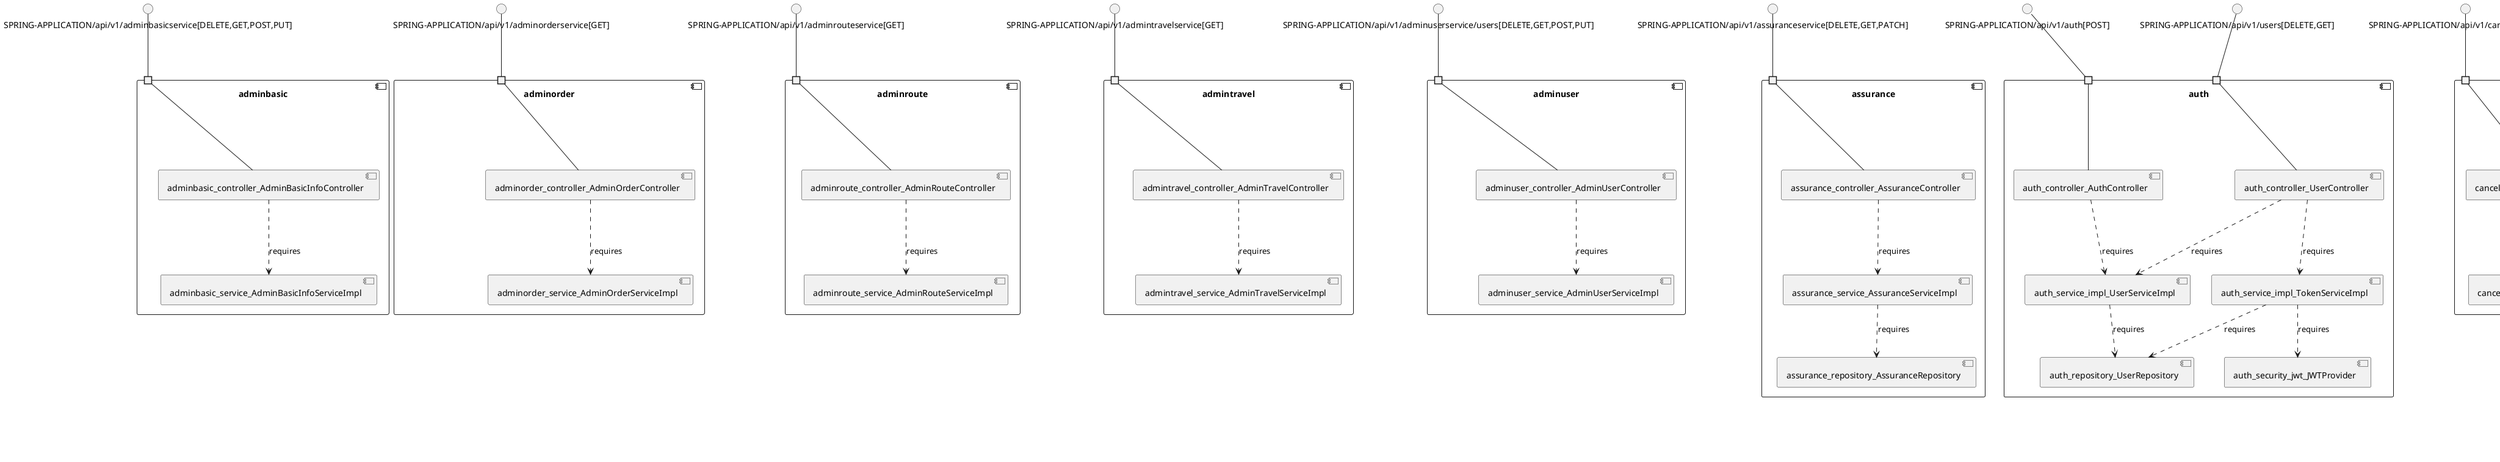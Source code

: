 @startuml
skinparam fixCircleLabelOverlapping true
skinparam componentStyle uml2
component "adminbasic\n\n\n\n\n\n" {
[adminbasic_controller_AdminBasicInfoController]
[adminbasic_service_AdminBasicInfoServiceImpl]
portin " " as adminbasic_requires_SPRING_APPLICATION_api_v1_adminbasicservice_DELETE_GET_POST_PUT_
[adminbasic_controller_AdminBasicInfoController]..>[adminbasic_service_AdminBasicInfoServiceImpl] : requires
"adminbasic_requires_SPRING_APPLICATION_api_v1_adminbasicservice_DELETE_GET_POST_PUT_"--[adminbasic_controller_AdminBasicInfoController]
}
interface "SPRING-APPLICATION/api/v1/adminbasicservice[DELETE,GET,POST,PUT]" as interface.SPRING_APPLICATION_api_v1_adminbasicservice_DELETE_GET_POST_PUT_
interface.SPRING_APPLICATION_api_v1_adminbasicservice_DELETE_GET_POST_PUT_--"adminbasic_requires_SPRING_APPLICATION_api_v1_adminbasicservice_DELETE_GET_POST_PUT_"
component "adminorder\n\n\n\n\n\n" {
[adminorder_service_AdminOrderServiceImpl]
[adminorder_controller_AdminOrderController]
portin " " as adminorder_requires_SPRING_APPLICATION_api_v1_adminorderservice_GET_
[adminorder_controller_AdminOrderController]..>[adminorder_service_AdminOrderServiceImpl] : requires
"adminorder_requires_SPRING_APPLICATION_api_v1_adminorderservice_GET_"--[adminorder_controller_AdminOrderController]
}
interface "SPRING-APPLICATION/api/v1/adminorderservice[GET]" as interface.SPRING_APPLICATION_api_v1_adminorderservice_GET_
interface.SPRING_APPLICATION_api_v1_adminorderservice_GET_--"adminorder_requires_SPRING_APPLICATION_api_v1_adminorderservice_GET_"
component "adminroute\n\n\n\n\n\n" {
[adminroute_controller_AdminRouteController]
[adminroute_service_AdminRouteServiceImpl]
portin " " as adminroute_requires_SPRING_APPLICATION_api_v1_adminrouteservice_GET_
[adminroute_controller_AdminRouteController]..>[adminroute_service_AdminRouteServiceImpl] : requires
"adminroute_requires_SPRING_APPLICATION_api_v1_adminrouteservice_GET_"--[adminroute_controller_AdminRouteController]
}
interface "SPRING-APPLICATION/api/v1/adminrouteservice[GET]" as interface.SPRING_APPLICATION_api_v1_adminrouteservice_GET_
interface.SPRING_APPLICATION_api_v1_adminrouteservice_GET_--"adminroute_requires_SPRING_APPLICATION_api_v1_adminrouteservice_GET_"
component "admintravel\n\n\n\n\n\n" {
[admintravel_controller_AdminTravelController]
[admintravel_service_AdminTravelServiceImpl]
portin " " as admintravel_requires_SPRING_APPLICATION_api_v1_admintravelservice_GET_
[admintravel_controller_AdminTravelController]..>[admintravel_service_AdminTravelServiceImpl] : requires
"admintravel_requires_SPRING_APPLICATION_api_v1_admintravelservice_GET_"--[admintravel_controller_AdminTravelController]
}
interface "SPRING-APPLICATION/api/v1/admintravelservice[GET]" as interface.SPRING_APPLICATION_api_v1_admintravelservice_GET_
interface.SPRING_APPLICATION_api_v1_admintravelservice_GET_--"admintravel_requires_SPRING_APPLICATION_api_v1_admintravelservice_GET_"
component "adminuser\n\n\n\n\n\n" {
[adminuser_controller_AdminUserController]
[adminuser_service_AdminUserServiceImpl]
portin " " as adminuser_requires_SPRING_APPLICATION_api_v1_adminuserservice_users_DELETE_GET_POST_PUT_
[adminuser_controller_AdminUserController]..>[adminuser_service_AdminUserServiceImpl] : requires
"adminuser_requires_SPRING_APPLICATION_api_v1_adminuserservice_users_DELETE_GET_POST_PUT_"--[adminuser_controller_AdminUserController]
}
interface "SPRING-APPLICATION/api/v1/adminuserservice/users[DELETE,GET,POST,PUT]" as interface.SPRING_APPLICATION_api_v1_adminuserservice_users_DELETE_GET_POST_PUT_
interface.SPRING_APPLICATION_api_v1_adminuserservice_users_DELETE_GET_POST_PUT_--"adminuser_requires_SPRING_APPLICATION_api_v1_adminuserservice_users_DELETE_GET_POST_PUT_"
component "assurance\n\n\n\n\n\n" {
[assurance_repository_AssuranceRepository]
[assurance_service_AssuranceServiceImpl]
[assurance_controller_AssuranceController]
portin " " as assurance_requires_SPRING_APPLICATION_api_v1_assuranceservice_DELETE_GET_PATCH_
[assurance_service_AssuranceServiceImpl]..>[assurance_repository_AssuranceRepository] : requires
[assurance_controller_AssuranceController]..>[assurance_service_AssuranceServiceImpl] : requires
"assurance_requires_SPRING_APPLICATION_api_v1_assuranceservice_DELETE_GET_PATCH_"--[assurance_controller_AssuranceController]
}
interface "SPRING-APPLICATION/api/v1/assuranceservice[DELETE,GET,PATCH]" as interface.SPRING_APPLICATION_api_v1_assuranceservice_DELETE_GET_PATCH_
interface.SPRING_APPLICATION_api_v1_assuranceservice_DELETE_GET_PATCH_--"assurance_requires_SPRING_APPLICATION_api_v1_assuranceservice_DELETE_GET_PATCH_"
component "auth\n\n\n\n\n\n" {
[auth_service_impl_UserServiceImpl]
[auth_repository_UserRepository]
[auth_controller_UserController]
[auth_service_impl_TokenServiceImpl]
[auth_security_jwt_JWTProvider]
[auth_controller_AuthController]
portin " " as auth_requires_SPRING_APPLICATION_api_v1_auth_POST_
portin " " as auth_requires_SPRING_APPLICATION_api_v1_users_DELETE_GET_
[auth_controller_AuthController]..>[auth_service_impl_UserServiceImpl] : requires
[auth_controller_UserController]..>[auth_service_impl_TokenServiceImpl] : requires
[auth_service_impl_TokenServiceImpl]..>[auth_security_jwt_JWTProvider] : requires
[auth_controller_UserController]..>[auth_service_impl_UserServiceImpl] : requires
[auth_service_impl_UserServiceImpl]..>[auth_repository_UserRepository] : requires
[auth_service_impl_TokenServiceImpl]..>[auth_repository_UserRepository] : requires
"auth_requires_SPRING_APPLICATION_api_v1_auth_POST_"--[auth_controller_AuthController]
"auth_requires_SPRING_APPLICATION_api_v1_users_DELETE_GET_"--[auth_controller_UserController]
}
interface "SPRING-APPLICATION/api/v1/auth[POST]" as interface.SPRING_APPLICATION_api_v1_auth_POST_
interface.SPRING_APPLICATION_api_v1_auth_POST_--"auth_requires_SPRING_APPLICATION_api_v1_auth_POST_"
interface "SPRING-APPLICATION/api/v1/users[DELETE,GET]" as interface.SPRING_APPLICATION_api_v1_users_DELETE_GET_
interface.SPRING_APPLICATION_api_v1_users_DELETE_GET_--"auth_requires_SPRING_APPLICATION_api_v1_users_DELETE_GET_"
component "cancel\n\n\n\n\n\n" {
[cancel_controller_CancelController]
[cancel_service_CancelServiceImpl]
portin " " as cancel_requires_SPRING_APPLICATION_api_v1_cancelservice_GET_
[cancel_controller_CancelController]..>[cancel_service_CancelServiceImpl] : requires
"cancel_requires_SPRING_APPLICATION_api_v1_cancelservice_GET_"--[cancel_controller_CancelController]
}
interface "SPRING-APPLICATION/api/v1/cancelservice[GET]" as interface.SPRING_APPLICATION_api_v1_cancelservice_GET_
interface.SPRING_APPLICATION_api_v1_cancelservice_GET_--"cancel_requires_SPRING_APPLICATION_api_v1_cancelservice_GET_"
component "com_trainticket\n\n\n\n\n\n" {
[com_trainticket_repository_PaymentRepository]
[com_trainticket_repository_AddMoneyRepository]
[com_trainticket_controller_PaymentController]
[com_trainticket_service_PaymentServiceImpl]
portin " " as com_trainticket_requires_SPRING_APPLICATION_api_v1_paymentservice_GET_POST_
[com_trainticket_controller_PaymentController]..>[com_trainticket_service_PaymentServiceImpl] : requires
[com_trainticket_service_PaymentServiceImpl]..>[com_trainticket_repository_PaymentRepository] : requires
[com_trainticket_service_PaymentServiceImpl]..>[com_trainticket_repository_AddMoneyRepository] : requires
"com_trainticket_requires_SPRING_APPLICATION_api_v1_paymentservice_GET_POST_"--[com_trainticket_controller_PaymentController]
}
interface "SPRING-APPLICATION/api/v1/paymentservice[GET,POST]" as interface.SPRING_APPLICATION_api_v1_paymentservice_GET_POST_
interface.SPRING_APPLICATION_api_v1_paymentservice_GET_POST_--"com_trainticket_requires_SPRING_APPLICATION_api_v1_paymentservice_GET_POST_"
component "config\n\n\n\n\n\n" {
[config_controller_ConfigController]
[config_service_ConfigServiceImpl]
[config_repository_ConfigRepository]
portin " " as config_requires_SPRING_APPLICATION_api_v1_configservice_GET_
[config_service_ConfigServiceImpl]..>[config_repository_ConfigRepository] : requires
[config_controller_ConfigController]..>[config_service_ConfigServiceImpl] : requires
"config_requires_SPRING_APPLICATION_api_v1_configservice_GET_"--[config_controller_ConfigController]
}
interface "SPRING-APPLICATION/api/v1/configservice[GET]" as interface.SPRING_APPLICATION_api_v1_configservice_GET_
interface.SPRING_APPLICATION_api_v1_configservice_GET_--"config_requires_SPRING_APPLICATION_api_v1_configservice_GET_"
component "consign\n\n\n\n\n\n" {
[consign_controller_ConsignController]
[consign_service_ConsignServiceImpl]
[consign_repository_ConsignRepository]
portin " " as consign_requires_SPRING_APPLICATION_api_v1_consignservice_GET_
[consign_controller_ConsignController]..>[consign_service_ConsignServiceImpl] : requires
[consign_service_ConsignServiceImpl]..>[consign_repository_ConsignRepository] : requires
"consign_requires_SPRING_APPLICATION_api_v1_consignservice_GET_"--[consign_controller_ConsignController]
}
interface "SPRING-APPLICATION/api/v1/consignservice[GET]" as interface.SPRING_APPLICATION_api_v1_consignservice_GET_
interface.SPRING_APPLICATION_api_v1_consignservice_GET_--"consign_requires_SPRING_APPLICATION_api_v1_consignservice_GET_"
component "consignprice\n\n\n\n\n\n" {
[consignprice_service_ConsignPriceServiceImpl]
[consignprice_repository_ConsignPriceConfigRepository]
[consignprice_controller_ConsignPriceController]
portin " " as consignprice_requires_SPRING_APPLICATION_api_v1_consignpriceservice_GET_
[consignprice_controller_ConsignPriceController]..>[consignprice_service_ConsignPriceServiceImpl] : requires
[consignprice_service_ConsignPriceServiceImpl]..>[consignprice_repository_ConsignPriceConfigRepository] : requires
"consignprice_requires_SPRING_APPLICATION_api_v1_consignpriceservice_GET_"--[consignprice_controller_ConsignPriceController]
}
interface "SPRING-APPLICATION/api/v1/consignpriceservice[GET]" as interface.SPRING_APPLICATION_api_v1_consignpriceservice_GET_
interface.SPRING_APPLICATION_api_v1_consignpriceservice_GET_--"consignprice_requires_SPRING_APPLICATION_api_v1_consignpriceservice_GET_"
component "contacts\n\n\n\n\n\n" {
[contacts_controller_ContactsController]
[contacts_repository_ContactsRepository]
[contacts_service_ContactsServiceImpl]
portin " " as contacts_requires_SPRING_APPLICATION_api_v1_contactservice_DELETE_GET_POST_PUT_
[contacts_service_ContactsServiceImpl]..>[contacts_repository_ContactsRepository] : requires
[contacts_controller_ContactsController]..>[contacts_service_ContactsServiceImpl] : requires
"contacts_requires_SPRING_APPLICATION_api_v1_contactservice_DELETE_GET_POST_PUT_"--[contacts_controller_ContactsController]
}
interface "SPRING-APPLICATION/api/v1/contactservice[DELETE,GET,POST,PUT]" as interface.SPRING_APPLICATION_api_v1_contactservice_DELETE_GET_POST_PUT_
interface.SPRING_APPLICATION_api_v1_contactservice_DELETE_GET_POST_PUT_--"contacts_requires_SPRING_APPLICATION_api_v1_contactservice_DELETE_GET_POST_PUT_"
component "execute\n\n\n\n\n\n" {
[execute_controller_ExecuteControlller]
[execute_serivce_ExecuteServiceImpl]
portin " " as execute_requires_SPRING_APPLICATION_api_v1_executeservice_GET_
[execute_controller_ExecuteControlller]..>[execute_serivce_ExecuteServiceImpl] : requires
"execute_requires_SPRING_APPLICATION_api_v1_executeservice_GET_"--[execute_controller_ExecuteControlller]
}
interface "SPRING-APPLICATION/api/v1/executeservice[GET]" as interface.SPRING_APPLICATION_api_v1_executeservice_GET_
interface.SPRING_APPLICATION_api_v1_executeservice_GET_--"execute_requires_SPRING_APPLICATION_api_v1_executeservice_GET_"
component "fdse_microservice\n\n\n\n\n\n" {
[fdse_microservice_controller_BasicController]
[fdse_microservice_service_BasicServiceImpl]
portin " " as fdse_microservice_requires_SPRING_APPLICATION_api_v1_basicservice_GET_
[fdse_microservice_controller_BasicController]..>[fdse_microservice_service_BasicServiceImpl] : requires
"fdse_microservice_requires_SPRING_APPLICATION_api_v1_basicservice_GET_"--[fdse_microservice_controller_BasicController]
}
interface "SPRING-APPLICATION/api/v1/basicservice[GET]" as interface.SPRING_APPLICATION_api_v1_basicservice_GET_
interface.SPRING_APPLICATION_api_v1_basicservice_GET_--"fdse_microservice_requires_SPRING_APPLICATION_api_v1_basicservice_GET_"
component "fdse_microservice 2\n\n\n\n\n\n" {
[fdse_microservice_service_StationServiceImpl]
[fdse_microservice_controller_StationController]
[fdse_microservice_repository_StationRepository]
portin " " as fdse_microservice_2_requires_SPRING_APPLICATION_api_v1_stationservice_GET_
[fdse_microservice_service_StationServiceImpl]..>[fdse_microservice_repository_StationRepository] : requires
[fdse_microservice_controller_StationController]..>[fdse_microservice_service_StationServiceImpl] : requires
"fdse_microservice_2_requires_SPRING_APPLICATION_api_v1_stationservice_GET_"--[fdse_microservice_controller_StationController]
}
interface "SPRING-APPLICATION/api/v1/stationservice[GET]" as interface.SPRING_APPLICATION_api_v1_stationservice_GET_
interface.SPRING_APPLICATION_api_v1_stationservice_GET_--"fdse_microservice_2_requires_SPRING_APPLICATION_api_v1_stationservice_GET_"
component "food\n\n\n\n\n\n" {
[food_controller_StationFoodController]
[food_service_StationFoodServiceImpl]
[food_repository_StationFoodRepository]
portin " " as food_requires_SPRING_APPLICATION_api_v1_stationfoodservice_GET_
[food_service_StationFoodServiceImpl]..>[food_repository_StationFoodRepository] : requires
[food_controller_StationFoodController]..>[food_service_StationFoodServiceImpl] : requires
"food_requires_SPRING_APPLICATION_api_v1_stationfoodservice_GET_"--[food_controller_StationFoodController]
}
interface "SPRING-APPLICATION/api/v1/stationfoodservice[GET]" as interface.SPRING_APPLICATION_api_v1_stationfoodservice_GET_
interface.SPRING_APPLICATION_api_v1_stationfoodservice_GET_--"food_requires_SPRING_APPLICATION_api_v1_stationfoodservice_GET_"
component "food_delivery\n\n\n\n\n\n" {
[food_delivery_repository_FoodDeliveryOrderRepository]
[food_delivery_service_FoodDeliveryServiceImpl]
[food_delivery_controller_FoodDeliveryController]
portin " " as food_delivery_requires_SPRING_APPLICATION_api_v1_fooddeliveryservice_GET_
[food_delivery_service_FoodDeliveryServiceImpl]..>[food_delivery_repository_FoodDeliveryOrderRepository] : requires
[food_delivery_controller_FoodDeliveryController]..>[food_delivery_service_FoodDeliveryServiceImpl] : requires
"food_delivery_requires_SPRING_APPLICATION_api_v1_fooddeliveryservice_GET_"--[food_delivery_controller_FoodDeliveryController]
}
interface "SPRING-APPLICATION/api/v1/fooddeliveryservice[GET]" as interface.SPRING_APPLICATION_api_v1_fooddeliveryservice_GET_
interface.SPRING_APPLICATION_api_v1_fooddeliveryservice_GET_--"food_delivery_requires_SPRING_APPLICATION_api_v1_fooddeliveryservice_GET_"
component "foodsearch\n\n\n\n\n\n" {
[foodsearch_controller_FoodController]
[foodsearch_repository_FoodOrderRepository]
[foodsearch_mq_RabbitSend]
[foodsearch_service_FoodServiceImpl]
portin " " as foodsearch_requires_SPRING_APPLICATION_api_v1_foodservice_DELETE_GET_POST_PUT_
[foodsearch_service_FoodServiceImpl]..>[foodsearch_mq_RabbitSend] : requires
[foodsearch_service_FoodServiceImpl]..>[foodsearch_repository_FoodOrderRepository] : requires
[foodsearch_controller_FoodController]..>[foodsearch_mq_RabbitSend] : requires
[foodsearch_controller_FoodController]..>[foodsearch_service_FoodServiceImpl] : requires
"foodsearch_requires_SPRING_APPLICATION_api_v1_foodservice_DELETE_GET_POST_PUT_"--[foodsearch_controller_FoodController]
}
interface "SPRING-APPLICATION/api/v1/foodservice[DELETE,GET,POST,PUT]" as interface.SPRING_APPLICATION_api_v1_foodservice_DELETE_GET_POST_PUT_
interface.SPRING_APPLICATION_api_v1_foodservice_DELETE_GET_POST_PUT_--"foodsearch_requires_SPRING_APPLICATION_api_v1_foodservice_DELETE_GET_POST_PUT_"
component "inside_payment\n\n\n\n\n\n" {
[inside_payment_repository_PaymentRepository]
[inside_payment_service_InsidePaymentServiceImpl]
[inside_payment_controller_InsidePaymentController]
[inside_payment_repository_AddMoneyRepository]
portin " " as inside_payment_requires_SPRING_APPLICATION_api_v1_inside_pay_service_GET_
[inside_payment_service_InsidePaymentServiceImpl]..>[inside_payment_repository_PaymentRepository] : requires
[inside_payment_service_InsidePaymentServiceImpl]..>[inside_payment_repository_AddMoneyRepository] : requires
[inside_payment_controller_InsidePaymentController]..>[inside_payment_service_InsidePaymentServiceImpl] : requires
"inside_payment_requires_SPRING_APPLICATION_api_v1_inside_pay_service_GET_"--[inside_payment_controller_InsidePaymentController]
}
interface "SPRING-APPLICATION/api/v1/inside_pay_service[GET]" as interface.SPRING_APPLICATION_api_v1_inside_pay_service_GET_
interface.SPRING_APPLICATION_api_v1_inside_pay_service_GET_--"inside_payment_requires_SPRING_APPLICATION_api_v1_inside_pay_service_GET_"
component "notification\n\n\n\n\n\n" {
[notification_controller_NotificationController]
[notification_service_MailService]
[notification_mq_RabbitSend]
[notification_service_NotificationServiceImpl]
portin " " as notification_requires_SPRING_APPLICATION_api_v1_notifyservice_GET_
[notification_controller_NotificationController]..>[notification_service_NotificationServiceImpl] : requires
[notification_service_NotificationServiceImpl]..>[notification_service_MailService] : requires
[notification_controller_NotificationController]..>[notification_mq_RabbitSend] : requires
"notification_requires_SPRING_APPLICATION_api_v1_notifyservice_GET_"--[notification_controller_NotificationController]
}
interface "SPRING-APPLICATION/api/v1/notifyservice[GET]" as interface.SPRING_APPLICATION_api_v1_notifyservice_GET_
interface.SPRING_APPLICATION_api_v1_notifyservice_GET_--"notification_requires_SPRING_APPLICATION_api_v1_notifyservice_GET_"
component "order\n\n\n\n\n\n" {
[order_service_OrderServiceImpl]
[order_repository_OrderRepository]
[order_controller_OrderController]
portin " " as order_requires_SPRING_APPLICATION_api_v1_orderservice_DELETE_GET_POST_PUT_
[order_controller_OrderController]..>[order_service_OrderServiceImpl] : requires
[order_service_OrderServiceImpl]..>[order_repository_OrderRepository] : requires
"order_requires_SPRING_APPLICATION_api_v1_orderservice_DELETE_GET_POST_PUT_"--[order_controller_OrderController]
}
interface "SPRING-APPLICATION/api/v1/orderservice[DELETE,GET,POST,PUT]" as interface.SPRING_APPLICATION_api_v1_orderservice_DELETE_GET_POST_PUT_
interface.SPRING_APPLICATION_api_v1_orderservice_DELETE_GET_POST_PUT_--"order_requires_SPRING_APPLICATION_api_v1_orderservice_DELETE_GET_POST_PUT_"
component "other\n\n\n\n\n\n" {
[other_service_OrderOtherServiceImpl]
[other_controller_OrderOtherController]
[other_repository_OrderOtherRepository]
portin " " as other_requires_SPRING_APPLICATION_api_v1_orderOtherService_DELETE_GET_POST_PUT_
[other_service_OrderOtherServiceImpl]..>[other_repository_OrderOtherRepository] : requires
[other_controller_OrderOtherController]..>[other_service_OrderOtherServiceImpl] : requires
"other_requires_SPRING_APPLICATION_api_v1_orderOtherService_DELETE_GET_POST_PUT_"--[other_controller_OrderOtherController]
}
interface "SPRING-APPLICATION/api/v1/orderOtherService[DELETE,GET,POST,PUT]" as interface.SPRING_APPLICATION_api_v1_orderOtherService_DELETE_GET_POST_PUT_
interface.SPRING_APPLICATION_api_v1_orderOtherService_DELETE_GET_POST_PUT_--"other_requires_SPRING_APPLICATION_api_v1_orderOtherService_DELETE_GET_POST_PUT_"
component "plan\n\n\n\n\n\n" {
[plan_service_RoutePlanServiceImpl]
[plan_controller_RoutePlanController]
portin " " as plan_requires_SPRING_APPLICATION_api_v1_routeplanservice_GET_
[plan_controller_RoutePlanController]..>[plan_service_RoutePlanServiceImpl] : requires
"plan_requires_SPRING_APPLICATION_api_v1_routeplanservice_GET_"--[plan_controller_RoutePlanController]
}
interface "SPRING-APPLICATION/api/v1/routeplanservice[GET]" as interface.SPRING_APPLICATION_api_v1_routeplanservice_GET_
interface.SPRING_APPLICATION_api_v1_routeplanservice_GET_--"plan_requires_SPRING_APPLICATION_api_v1_routeplanservice_GET_"
component "preserve\n\n\n\n\n\n" {
[preserve_service_PreserveServiceImpl]
[preserve_mq_RabbitSend]
[preserve_controller_PreserveController]
portin " " as preserve_requires_SPRING_APPLICATION_api_v1_preserveservice_GET_
[preserve_controller_PreserveController]..>[preserve_service_PreserveServiceImpl] : requires
[preserve_service_PreserveServiceImpl]..>[preserve_mq_RabbitSend] : requires
"preserve_requires_SPRING_APPLICATION_api_v1_preserveservice_GET_"--[preserve_controller_PreserveController]
}
interface "SPRING-APPLICATION/api/v1/preserveservice[GET]" as interface.SPRING_APPLICATION_api_v1_preserveservice_GET_
interface.SPRING_APPLICATION_api_v1_preserveservice_GET_--"preserve_requires_SPRING_APPLICATION_api_v1_preserveservice_GET_"
component "preserveOther\n\n\n\n\n\n" {
[preserveOther_service_PreserveOtherServiceImpl]
[preserveOther_controller_PreserveOtherController]
[preserveOther_mq_RabbitSend]
portin " " as preserveOther_requires_SPRING_APPLICATION_api_v1_preserveotherservice_GET_
[preserveOther_controller_PreserveOtherController]..>[preserveOther_service_PreserveOtherServiceImpl] : requires
[preserveOther_service_PreserveOtherServiceImpl]..>[preserveOther_mq_RabbitSend] : requires
"preserveOther_requires_SPRING_APPLICATION_api_v1_preserveotherservice_GET_"--[preserveOther_controller_PreserveOtherController]
}
interface "SPRING-APPLICATION/api/v1/preserveotherservice[GET]" as interface.SPRING_APPLICATION_api_v1_preserveotherservice_GET_
interface.SPRING_APPLICATION_api_v1_preserveotherservice_GET_--"preserveOther_requires_SPRING_APPLICATION_api_v1_preserveotherservice_GET_"
component "price\n\n\n\n\n\n" {
[price_service_PriceServiceImpl]
[price_repository_PriceConfigRepository]
[price_controller_PriceController]
portin " " as price_requires_SPRING_APPLICATION_api_v1_priceservice_GET_
[price_controller_PriceController]..>[price_service_PriceServiceImpl] : requires
[price_service_PriceServiceImpl]..>[price_repository_PriceConfigRepository] : requires
"price_requires_SPRING_APPLICATION_api_v1_priceservice_GET_"--[price_controller_PriceController]
}
interface "SPRING-APPLICATION/api/v1/priceservice[GET]" as interface.SPRING_APPLICATION_api_v1_priceservice_GET_
interface.SPRING_APPLICATION_api_v1_priceservice_GET_--"price_requires_SPRING_APPLICATION_api_v1_priceservice_GET_"
component "rebook\n\n\n\n\n\n" {
[rebook_controller_RebookController]
[rebook_service_RebookServiceImpl]
portin " " as rebook_requires_SPRING_APPLICATION_api_v1_rebookservice_GET_
[rebook_controller_RebookController]..>[rebook_service_RebookServiceImpl] : requires
"rebook_requires_SPRING_APPLICATION_api_v1_rebookservice_GET_"--[rebook_controller_RebookController]
}
interface "SPRING-APPLICATION/api/v1/rebookservice[GET]" as interface.SPRING_APPLICATION_api_v1_rebookservice_GET_
interface.SPRING_APPLICATION_api_v1_rebookservice_GET_--"rebook_requires_SPRING_APPLICATION_api_v1_rebookservice_GET_"
component "route\n\n\n\n\n\n" {
[route_repository_RouteRepository]
[route_controller_RouteController]
[route_service_RouteServiceImpl]
portin " " as route_requires_SPRING_APPLICATION_api_v1_routeservice_DELETE_GET_POST_
[route_controller_RouteController]..>[route_service_RouteServiceImpl] : requires
[route_service_RouteServiceImpl]..>[route_repository_RouteRepository] : requires
"route_requires_SPRING_APPLICATION_api_v1_routeservice_DELETE_GET_POST_"--[route_controller_RouteController]
}
interface "SPRING-APPLICATION/api/v1/routeservice[DELETE,GET,POST]" as interface.SPRING_APPLICATION_api_v1_routeservice_DELETE_GET_POST_
interface.SPRING_APPLICATION_api_v1_routeservice_DELETE_GET_POST_--"route_requires_SPRING_APPLICATION_api_v1_routeservice_DELETE_GET_POST_"
component "seat\n\n\n\n\n\n" {
[seat_service_SeatServiceImpl]
[seat_controller_SeatController]
portin " " as seat_requires_SPRING_APPLICATION_api_v1_seatservice_GET_
[seat_controller_SeatController]..>[seat_service_SeatServiceImpl] : requires
"seat_requires_SPRING_APPLICATION_api_v1_seatservice_GET_"--[seat_controller_SeatController]
}
interface "SPRING-APPLICATION/api/v1/seatservice[GET]" as interface.SPRING_APPLICATION_api_v1_seatservice_GET_
interface.SPRING_APPLICATION_api_v1_seatservice_GET_--"seat_requires_SPRING_APPLICATION_api_v1_seatservice_GET_"
component "security\n\n\n\n\n\n" {
[security_repository_SecurityRepository]
[security_service_SecurityServiceImpl]
[security_controller_SecurityController]
portin " " as security_requires_SPRING_APPLICATION_api_v1_securityservice_DELETE_GET_POST_PUT_
[security_service_SecurityServiceImpl]..>[security_repository_SecurityRepository] : requires
[security_controller_SecurityController]..>[security_service_SecurityServiceImpl] : requires
"security_requires_SPRING_APPLICATION_api_v1_securityservice_DELETE_GET_POST_PUT_"--[security_controller_SecurityController]
}
interface "SPRING-APPLICATION/api/v1/securityservice[DELETE,GET,POST,PUT]" as interface.SPRING_APPLICATION_api_v1_securityservice_DELETE_GET_POST_PUT_
interface.SPRING_APPLICATION_api_v1_securityservice_DELETE_GET_POST_PUT_--"security_requires_SPRING_APPLICATION_api_v1_securityservice_DELETE_GET_POST_PUT_"
component "train\n\n\n\n\n\n" {
[train_service_TrainServiceImpl]
[train_controller_TrainController]
[train_repository_TrainTypeRepository]
portin " " as train_requires_SPRING_APPLICATION_api_v1_trainservice_GET_
[train_controller_TrainController]..>[train_service_TrainServiceImpl] : requires
[train_service_TrainServiceImpl]..>[train_repository_TrainTypeRepository] : requires
"train_requires_SPRING_APPLICATION_api_v1_trainservice_GET_"--[train_controller_TrainController]
}
interface "SPRING-APPLICATION/api/v1/trainservice[GET]" as interface.SPRING_APPLICATION_api_v1_trainservice_GET_
interface.SPRING_APPLICATION_api_v1_trainservice_GET_--"train_requires_SPRING_APPLICATION_api_v1_trainservice_GET_"
component "trainFood\n\n\n\n\n\n" {
[trainFood_service_TrainFoodServiceImpl]
[trainFood_repository_TrainFoodRepository]
[trainFood_controller_TrainFoodController]
portin " " as trainFood_requires_SPRING_APPLICATION_api_v1_trainfoodservice_GET_
[trainFood_service_TrainFoodServiceImpl]..>[trainFood_repository_TrainFoodRepository] : requires
[trainFood_controller_TrainFoodController]..>[trainFood_service_TrainFoodServiceImpl] : requires
"trainFood_requires_SPRING_APPLICATION_api_v1_trainfoodservice_GET_"--[trainFood_controller_TrainFoodController]
}
interface "SPRING-APPLICATION/api/v1/trainfoodservice[GET]" as interface.SPRING_APPLICATION_api_v1_trainfoodservice_GET_
interface.SPRING_APPLICATION_api_v1_trainfoodservice_GET_--"trainFood_requires_SPRING_APPLICATION_api_v1_trainfoodservice_GET_"
component "travel2\n\n\n\n\n\n" {
[travel2_repository_TripRepository]
[travel_repository_TripRepository]
[travel2_controller_Travel2Controller]
[travel2_service_TravelServiceImpl]
[travel_controller_TravelController]
[travel_service_TravelServiceImpl]
portin " " as travel2_requires_SPRING_APPLICATION_api_v1_travel2service_GET_
portin " " as travel2_requires_SPRING_APPLICATION_api_v1_travelservice_GET_
[travel_controller_TravelController]..>[travel_service_TravelServiceImpl] : requires
[travel_service_TravelServiceImpl]..>[travel_repository_TripRepository] : requires
[travel2_controller_Travel2Controller]..>[travel2_service_TravelServiceImpl] : requires
[travel2_service_TravelServiceImpl]..>[travel2_repository_TripRepository] : requires
"travel2_requires_SPRING_APPLICATION_api_v1_travelservice_GET_"--[travel_controller_TravelController]
"travel2_requires_SPRING_APPLICATION_api_v1_travel2service_GET_"--[travel2_controller_Travel2Controller]
}
interface "SPRING-APPLICATION/api/v1/travel2service[GET]" as interface.SPRING_APPLICATION_api_v1_travel2service_GET_
interface.SPRING_APPLICATION_api_v1_travel2service_GET_--"travel2_requires_SPRING_APPLICATION_api_v1_travel2service_GET_"
interface "SPRING-APPLICATION/api/v1/travelservice[GET]" as interface.SPRING_APPLICATION_api_v1_travelservice_GET_
interface.SPRING_APPLICATION_api_v1_travelservice_GET_--"travel2_requires_SPRING_APPLICATION_api_v1_travelservice_GET_"
component "travelplan\n\n\n\n\n\n" {
[travelplan_service_TravelPlanServiceImpl]
[travelplan_controller_TravelPlanController]
portin " " as travelplan_requires_SPRING_APPLICATION_api_v1_travelplanservice_GET_
[travelplan_controller_TravelPlanController]..>[travelplan_service_TravelPlanServiceImpl] : requires
"travelplan_requires_SPRING_APPLICATION_api_v1_travelplanservice_GET_"--[travelplan_controller_TravelPlanController]
}
interface "SPRING-APPLICATION/api/v1/travelplanservice[GET]" as interface.SPRING_APPLICATION_api_v1_travelplanservice_GET_
interface.SPRING_APPLICATION_api_v1_travelplanservice_GET_--"travelplan_requires_SPRING_APPLICATION_api_v1_travelplanservice_GET_"
component "verifycode\n\n\n\n\n\n" {
[verifycode_service_impl_VerifyCodeServiceImpl]
[verifycode_controller_VerifyCodeController]
portin " " as verifycode_requires_SPRING_APPLICATION_api_v1_verifycode_GET_
[verifycode_controller_VerifyCodeController]..>[verifycode_service_impl_VerifyCodeServiceImpl] : requires
"verifycode_requires_SPRING_APPLICATION_api_v1_verifycode_GET_"--[verifycode_controller_VerifyCodeController]
}
interface "SPRING-APPLICATION/api/v1/verifycode[GET]" as interface.SPRING_APPLICATION_api_v1_verifycode_GET_
interface.SPRING_APPLICATION_api_v1_verifycode_GET_--"verifycode_requires_SPRING_APPLICATION_api_v1_verifycode_GET_"
component "waitorder\n\n\n\n\n\n" {
[waitorder_service_Impl_WaitListOrderServiceImpl]
[waitorder_controller_WaitListOrderController]
[waitorder_repository_WaitListOrderRepository]
portin " " as waitorder_requires_SPRING_APPLICATION_api_v1_waitorderservice_GET_POST_
[waitorder_controller_WaitListOrderController]..>[waitorder_service_Impl_WaitListOrderServiceImpl] : requires
[waitorder_service_Impl_WaitListOrderServiceImpl]..>[waitorder_repository_WaitListOrderRepository] : requires
"waitorder_requires_SPRING_APPLICATION_api_v1_waitorderservice_GET_POST_"--[waitorder_controller_WaitListOrderController]
}
interface "SPRING-APPLICATION/api/v1/waitorderservice[GET,POST]" as interface.SPRING_APPLICATION_api_v1_waitorderservice_GET_POST_
interface.SPRING_APPLICATION_api_v1_waitorderservice_GET_POST_--"waitorder_requires_SPRING_APPLICATION_api_v1_waitorderservice_GET_POST_"
interface "adminbasic_service_DiscoveryClient" as interface.adminbasic_service_DiscoveryClient
interface.adminbasic_service_DiscoveryClient--[adminbasic_service_DiscoveryClient_Provider]
interface "adminbasic_service_RestTemplate" as interface.adminbasic_service_RestTemplate
interface.adminbasic_service_RestTemplate--[adminbasic_service_RestTemplate_Provider]
interface "adminorder_service_DiscoveryClient" as interface.adminorder_service_DiscoveryClient
interface.adminorder_service_DiscoveryClient--[adminorder_service_DiscoveryClient_Provider]
interface "adminorder_service_RestTemplate" as interface.adminorder_service_RestTemplate
interface.adminorder_service_RestTemplate--[adminorder_service_RestTemplate_Provider]
interface "adminroute_service_DiscoveryClient" as interface.adminroute_service_DiscoveryClient
interface.adminroute_service_DiscoveryClient--[adminroute_service_DiscoveryClient_Provider]
interface "adminroute_service_RestTemplate" as interface.adminroute_service_RestTemplate
interface.adminroute_service_RestTemplate--[adminroute_service_RestTemplate_Provider]
interface "admintravel_service_DiscoveryClient" as interface.admintravel_service_DiscoveryClient
interface.admintravel_service_DiscoveryClient--[admintravel_service_DiscoveryClient_Provider]
interface "admintravel_service_RestTemplate" as interface.admintravel_service_RestTemplate
interface.admintravel_service_RestTemplate--[admintravel_service_RestTemplate_Provider]
interface "adminuser_service_DiscoveryClient" as interface.adminuser_service_DiscoveryClient
interface.adminuser_service_DiscoveryClient--[adminuser_service_DiscoveryClient_Provider]
interface "adminuser_service_RestTemplate" as interface.adminuser_service_RestTemplate
interface.adminuser_service_RestTemplate--[adminuser_service_RestTemplate_Provider]
interface "auth_service_impl_AuthenticationManager" as interface.auth_service_impl_AuthenticationManager
interface.auth_service_impl_AuthenticationManager--[auth_service_impl_AuthenticationManager_Provider]
interface "auth_service_impl_DiscoveryClient" as interface.auth_service_impl_DiscoveryClient
interface.auth_service_impl_DiscoveryClient--[auth_service_impl_DiscoveryClient_Provider]
interface "auth_service_impl_PasswordEncoder" as interface.auth_service_impl_PasswordEncoder
interface.auth_service_impl_PasswordEncoder--[auth_service_impl_PasswordEncoder_Provider]
interface "auth_service_impl_RestTemplate" as interface.auth_service_impl_RestTemplate
interface.auth_service_impl_RestTemplate--[auth_service_impl_RestTemplate_Provider]
interface "cancel_service_DiscoveryClient" as interface.cancel_service_DiscoveryClient
interface.cancel_service_DiscoveryClient--[cancel_service_DiscoveryClient_Provider]
interface "cancel_service_RestTemplate" as interface.cancel_service_RestTemplate
interface.cancel_service_RestTemplate--[cancel_service_RestTemplate_Provider]
interface "consign_service_DiscoveryClient" as interface.consign_service_DiscoveryClient
interface.consign_service_DiscoveryClient--[consign_service_DiscoveryClient_Provider]
interface "consign_service_RestTemplate" as interface.consign_service_RestTemplate
interface.consign_service_RestTemplate--[consign_service_RestTemplate_Provider]
interface "execute_serivce_DiscoveryClient" as interface.execute_serivce_DiscoveryClient
interface.execute_serivce_DiscoveryClient--[execute_serivce_DiscoveryClient_Provider]
interface "execute_serivce_RestTemplate" as interface.execute_serivce_RestTemplate
interface.execute_serivce_RestTemplate--[execute_serivce_RestTemplate_Provider]
interface "fdse_microservice_service_DiscoveryClient" as interface.fdse_microservice_service_DiscoveryClient
interface.fdse_microservice_service_DiscoveryClient--[fdse_microservice_service_DiscoveryClient_Provider]
interface "fdse_microservice_service_RestTemplate" as interface.fdse_microservice_service_RestTemplate
interface.fdse_microservice_service_RestTemplate--[fdse_microservice_service_RestTemplate_Provider]
interface "food_delivery_service_DiscoveryClient" as interface.food_delivery_service_DiscoveryClient
interface.food_delivery_service_DiscoveryClient--[food_delivery_service_DiscoveryClient_Provider]
interface "food_delivery_service_RestTemplate" as interface.food_delivery_service_RestTemplate
interface.food_delivery_service_RestTemplate--[food_delivery_service_RestTemplate_Provider]
interface "foodsearch_service_DiscoveryClient" as interface.foodsearch_service_DiscoveryClient
interface.foodsearch_service_DiscoveryClient--[foodsearch_service_DiscoveryClient_Provider]
interface "foodsearch_service_RestTemplate" as interface.foodsearch_service_RestTemplate
interface.foodsearch_service_RestTemplate--[foodsearch_service_RestTemplate_Provider]
interface "inside_payment_service_RestTemplate" as interface.inside_payment_service_RestTemplate
interface.inside_payment_service_RestTemplate--[inside_payment_service_RestTemplate_Provider]
interface "notification_service_Configuration" as interface.notification_service_Configuration
interface.notification_service_Configuration--[notification_service_Configuration_Provider]
interface "notification_service_JavaMailSender$2" as interface.notification_service_JavaMailSender_2
interface.notification_service_JavaMailSender_2--[notification_service_JavaMailSender_2_Provider]
interface "notification_service_JavaMailSender" as interface.notification_service_JavaMailSender
interface.notification_service_JavaMailSender--[notification_service_JavaMailSender_Provider]
interface "order_service_DiscoveryClient" as interface.order_service_DiscoveryClient
interface.order_service_DiscoveryClient--[order_service_DiscoveryClient_Provider]
interface "order_service_RestTemplate" as interface.order_service_RestTemplate
interface.order_service_RestTemplate--[order_service_RestTemplate_Provider]
interface "other_service_DiscoveryClient" as interface.other_service_DiscoveryClient
interface.other_service_DiscoveryClient--[other_service_DiscoveryClient_Provider]
interface "other_service_RestTemplate" as interface.other_service_RestTemplate
interface.other_service_RestTemplate--[other_service_RestTemplate_Provider]
interface "plan_service_DiscoveryClient" as interface.plan_service_DiscoveryClient
interface.plan_service_DiscoveryClient--[plan_service_DiscoveryClient_Provider]
interface "plan_service_RestTemplate" as interface.plan_service_RestTemplate
interface.plan_service_RestTemplate--[plan_service_RestTemplate_Provider]
interface "preserveOther_service_DiscoveryClient" as interface.preserveOther_service_DiscoveryClient
interface.preserveOther_service_DiscoveryClient--[preserveOther_service_DiscoveryClient_Provider]
interface "preserveOther_service_RestTemplate" as interface.preserveOther_service_RestTemplate
interface.preserveOther_service_RestTemplate--[preserveOther_service_RestTemplate_Provider]
interface "preserve_service_DiscoveryClient" as interface.preserve_service_DiscoveryClient
interface.preserve_service_DiscoveryClient--[preserve_service_DiscoveryClient_Provider]
interface "preserve_service_RestTemplate" as interface.preserve_service_RestTemplate
interface.preserve_service_RestTemplate--[preserve_service_RestTemplate_Provider]
interface "rebook_service_DiscoveryClient" as interface.rebook_service_DiscoveryClient
interface.rebook_service_DiscoveryClient--[rebook_service_DiscoveryClient_Provider]
interface "rebook_service_RestTemplate" as interface.rebook_service_RestTemplate
interface.rebook_service_RestTemplate--[rebook_service_RestTemplate_Provider]
interface "seat_service_DiscoveryClient" as interface.seat_service_DiscoveryClient
interface.seat_service_DiscoveryClient--[seat_service_DiscoveryClient_Provider]
interface "seat_service_RestTemplate" as interface.seat_service_RestTemplate
interface.seat_service_RestTemplate--[seat_service_RestTemplate_Provider]
interface "security_service_DiscoveryClient" as interface.security_service_DiscoveryClient
interface.security_service_DiscoveryClient--[security_service_DiscoveryClient_Provider]
interface "security_service_RestTemplate" as interface.security_service_RestTemplate
interface.security_service_RestTemplate--[security_service_RestTemplate_Provider]
interface "travel2_service_DiscoveryClient" as interface.travel2_service_DiscoveryClient
interface.travel2_service_DiscoveryClient--[travel2_service_DiscoveryClient_Provider]
interface "travel2_service_RestTemplate" as interface.travel2_service_RestTemplate
interface.travel2_service_RestTemplate--[travel2_service_RestTemplate_Provider]
interface "travel_service_DiscoveryClient" as interface.travel_service_DiscoveryClient
interface.travel_service_DiscoveryClient--[travel_service_DiscoveryClient_Provider]
interface "travel_service_RestTemplate" as interface.travel_service_RestTemplate
interface.travel_service_RestTemplate--[travel_service_RestTemplate_Provider]
interface "travelplan_service_DiscoveryClient" as interface.travelplan_service_DiscoveryClient
interface.travelplan_service_DiscoveryClient--[travelplan_service_DiscoveryClient_Provider]
interface "travelplan_service_RestTemplate" as interface.travelplan_service_RestTemplate
interface.travelplan_service_RestTemplate--[travelplan_service_RestTemplate_Provider]
interface "SPRING-APPLICATION/api/v1/userservice/users[DELETE,GET,PUT]" as interface.SPRING_APPLICATION_api_v1_userservice_users_DELETE_GET_PUT_
interface.SPRING_APPLICATION_api_v1_userservice_users_DELETE_GET_PUT_--[user_controller_UserController]
interface "user_service_UserService" as interface.user_service_UserService
[user_controller_UserController]..>interface.user_service_UserService : requires
interface "user_service_impl_DiscoveryClient" as interface.user_service_impl_DiscoveryClient
interface.user_service_impl_DiscoveryClient--[user_service_impl_DiscoveryClient_Provider]
interface "user_service_impl_RestTemplate" as interface.user_service_impl_RestTemplate
interface.user_service_impl_RestTemplate--[user_service_impl_RestTemplate_Provider]
interface "user_service_UserService" as interface.user_service_UserService
interface.user_service_UserService--[user_service_impl_UserServiceImpl]
[user_service_impl_UserServiceImpl]..>[user_repository_UserRepository] : requires
interface "user_service_impl_DiscoveryClient" as interface.user_service_impl_DiscoveryClient
[user_service_impl_UserServiceImpl]..>interface.user_service_impl_DiscoveryClient : requires
interface "user_service_impl_RestTemplate" as interface.user_service_impl_RestTemplate
[user_service_impl_UserServiceImpl]..>interface.user_service_impl_RestTemplate : requires
interface "waitorder_service_Impl_DiscoveryClient" as interface.waitorder_service_Impl_DiscoveryClient
interface.waitorder_service_Impl_DiscoveryClient--[waitorder_service_Impl_DiscoveryClient_Provider]
interface "waitorder_service_Impl_RestTemplate" as interface.waitorder_service_Impl_RestTemplate
interface.waitorder_service_Impl_RestTemplate--[waitorder_service_Impl_RestTemplate_Provider]

@enduml
